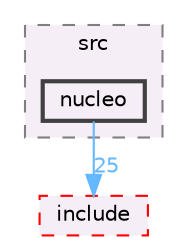 digraph "nucleo"
{
 // LATEX_PDF_SIZE
  bgcolor="transparent";
  edge [fontname=Helvetica,fontsize=10,labelfontname=Helvetica,labelfontsize=10];
  node [fontname=Helvetica,fontsize=10,shape=box,height=0.2,width=0.4];
  compound=true
  subgraph clusterdir_c4122870b4eb0ef02862e41dabd11367 {
    graph [ bgcolor="#f6eef6", pencolor="grey50", label="src", fontname=Helvetica,fontsize=10 style="filled,dashed", URL="dir_c4122870b4eb0ef02862e41dabd11367.html",tooltip=""]
  dir_631cf8c1bfbf866bd459e4efbb1d87d5 [label="nucleo", fillcolor="#f6eef6", color="grey25", style="filled,bold", URL="dir_631cf8c1bfbf866bd459e4efbb1d87d5.html",tooltip=""];
  }
  dir_9a744b5567c265deacf566b467d8af59 [label="include", fillcolor="#f6eef6", color="red", style="filled,dashed", URL="dir_9a744b5567c265deacf566b467d8af59.html",tooltip=""];
  dir_631cf8c1bfbf866bd459e4efbb1d87d5->dir_9a744b5567c265deacf566b467d8af59 [headlabel="25", labeldistance=1.5 headhref="dir_000021_000016.html" href="dir_000021_000016.html" color="steelblue1" fontcolor="steelblue1"];
}
